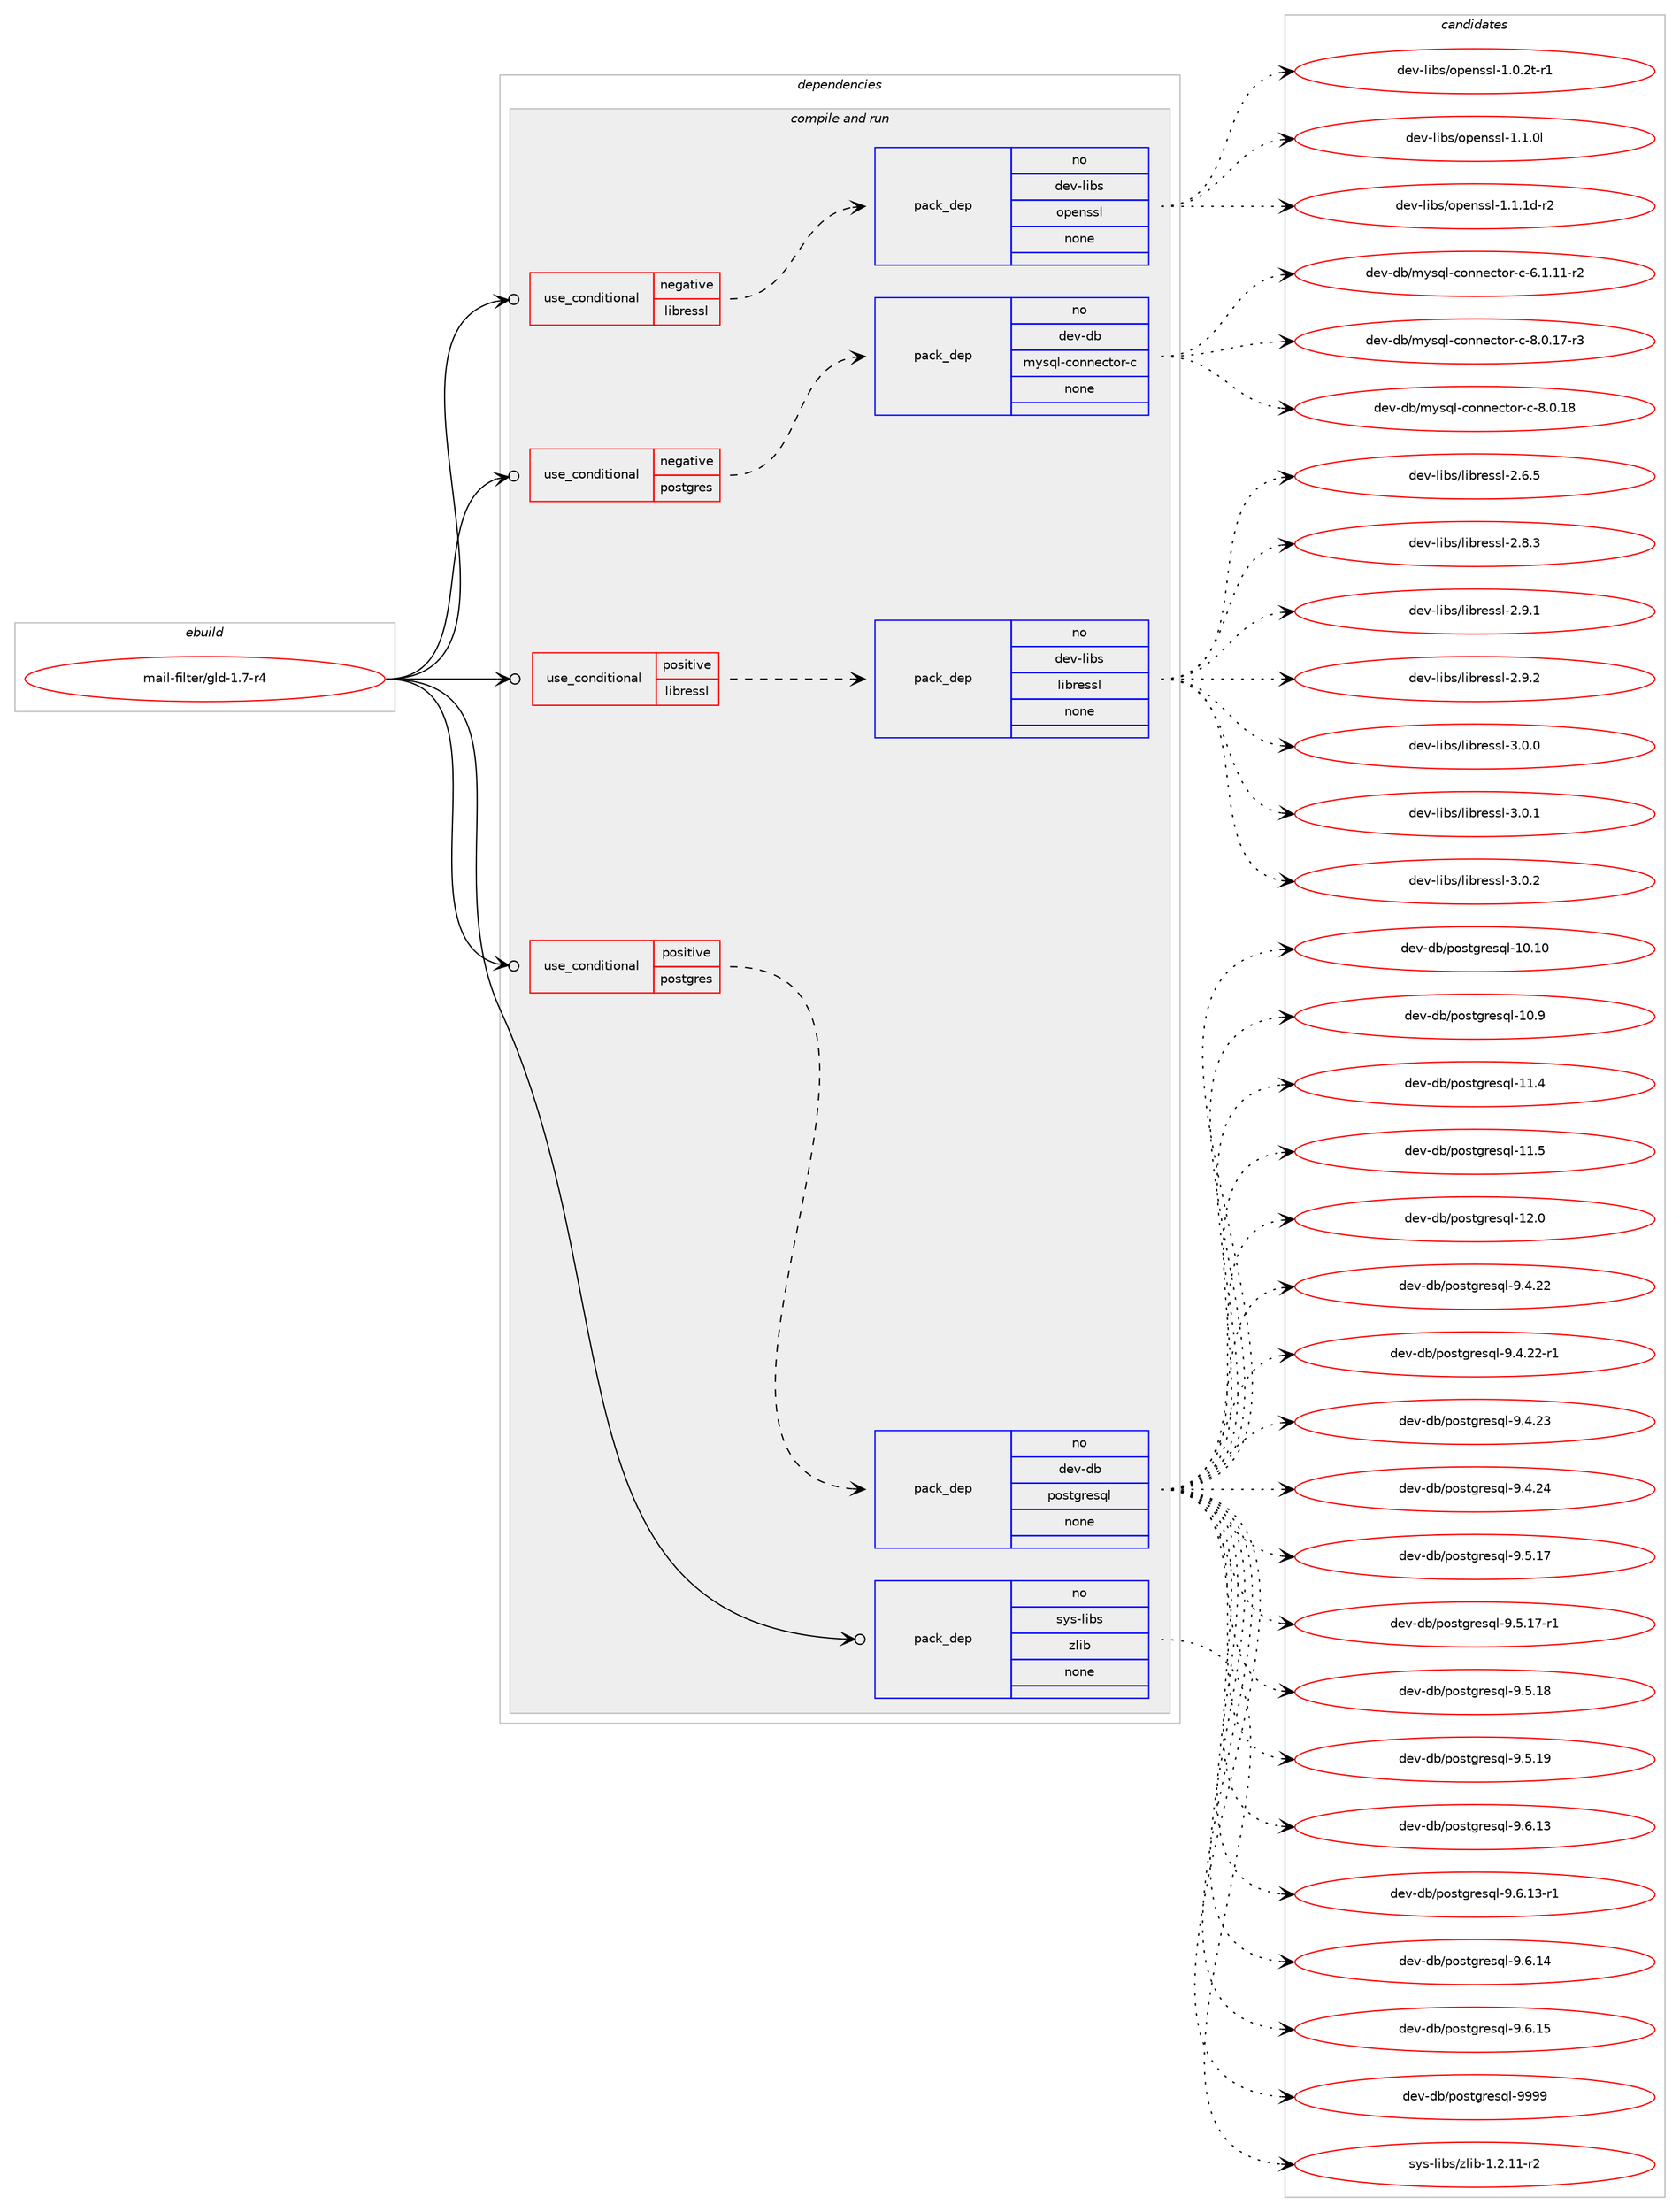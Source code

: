 digraph prolog {

# *************
# Graph options
# *************

newrank=true;
concentrate=true;
compound=true;
graph [rankdir=LR,fontname=Helvetica,fontsize=10,ranksep=1.5];#, ranksep=2.5, nodesep=0.2];
edge  [arrowhead=vee];
node  [fontname=Helvetica,fontsize=10];

# **********
# The ebuild
# **********

subgraph cluster_leftcol {
color=gray;
rank=same;
label=<<i>ebuild</i>>;
id [label="mail-filter/gld-1.7-r4", color=red, width=4, href="../mail-filter/gld-1.7-r4.svg"];
}

# ****************
# The dependencies
# ****************

subgraph cluster_midcol {
color=gray;
label=<<i>dependencies</i>>;
subgraph cluster_compile {
fillcolor="#eeeeee";
style=filled;
label=<<i>compile</i>>;
}
subgraph cluster_compileandrun {
fillcolor="#eeeeee";
style=filled;
label=<<i>compile and run</i>>;
subgraph cond188378 {
dependency772701 [label=<<TABLE BORDER="0" CELLBORDER="1" CELLSPACING="0" CELLPADDING="4"><TR><TD ROWSPAN="3" CELLPADDING="10">use_conditional</TD></TR><TR><TD>negative</TD></TR><TR><TD>libressl</TD></TR></TABLE>>, shape=none, color=red];
subgraph pack570933 {
dependency772702 [label=<<TABLE BORDER="0" CELLBORDER="1" CELLSPACING="0" CELLPADDING="4" WIDTH="220"><TR><TD ROWSPAN="6" CELLPADDING="30">pack_dep</TD></TR><TR><TD WIDTH="110">no</TD></TR><TR><TD>dev-libs</TD></TR><TR><TD>openssl</TD></TR><TR><TD>none</TD></TR><TR><TD></TD></TR></TABLE>>, shape=none, color=blue];
}
dependency772701:e -> dependency772702:w [weight=20,style="dashed",arrowhead="vee"];
}
id:e -> dependency772701:w [weight=20,style="solid",arrowhead="odotvee"];
subgraph cond188379 {
dependency772703 [label=<<TABLE BORDER="0" CELLBORDER="1" CELLSPACING="0" CELLPADDING="4"><TR><TD ROWSPAN="3" CELLPADDING="10">use_conditional</TD></TR><TR><TD>negative</TD></TR><TR><TD>postgres</TD></TR></TABLE>>, shape=none, color=red];
subgraph pack570934 {
dependency772704 [label=<<TABLE BORDER="0" CELLBORDER="1" CELLSPACING="0" CELLPADDING="4" WIDTH="220"><TR><TD ROWSPAN="6" CELLPADDING="30">pack_dep</TD></TR><TR><TD WIDTH="110">no</TD></TR><TR><TD>dev-db</TD></TR><TR><TD>mysql-connector-c</TD></TR><TR><TD>none</TD></TR><TR><TD></TD></TR></TABLE>>, shape=none, color=blue];
}
dependency772703:e -> dependency772704:w [weight=20,style="dashed",arrowhead="vee"];
}
id:e -> dependency772703:w [weight=20,style="solid",arrowhead="odotvee"];
subgraph cond188380 {
dependency772705 [label=<<TABLE BORDER="0" CELLBORDER="1" CELLSPACING="0" CELLPADDING="4"><TR><TD ROWSPAN="3" CELLPADDING="10">use_conditional</TD></TR><TR><TD>positive</TD></TR><TR><TD>libressl</TD></TR></TABLE>>, shape=none, color=red];
subgraph pack570935 {
dependency772706 [label=<<TABLE BORDER="0" CELLBORDER="1" CELLSPACING="0" CELLPADDING="4" WIDTH="220"><TR><TD ROWSPAN="6" CELLPADDING="30">pack_dep</TD></TR><TR><TD WIDTH="110">no</TD></TR><TR><TD>dev-libs</TD></TR><TR><TD>libressl</TD></TR><TR><TD>none</TD></TR><TR><TD></TD></TR></TABLE>>, shape=none, color=blue];
}
dependency772705:e -> dependency772706:w [weight=20,style="dashed",arrowhead="vee"];
}
id:e -> dependency772705:w [weight=20,style="solid",arrowhead="odotvee"];
subgraph cond188381 {
dependency772707 [label=<<TABLE BORDER="0" CELLBORDER="1" CELLSPACING="0" CELLPADDING="4"><TR><TD ROWSPAN="3" CELLPADDING="10">use_conditional</TD></TR><TR><TD>positive</TD></TR><TR><TD>postgres</TD></TR></TABLE>>, shape=none, color=red];
subgraph pack570936 {
dependency772708 [label=<<TABLE BORDER="0" CELLBORDER="1" CELLSPACING="0" CELLPADDING="4" WIDTH="220"><TR><TD ROWSPAN="6" CELLPADDING="30">pack_dep</TD></TR><TR><TD WIDTH="110">no</TD></TR><TR><TD>dev-db</TD></TR><TR><TD>postgresql</TD></TR><TR><TD>none</TD></TR><TR><TD></TD></TR></TABLE>>, shape=none, color=blue];
}
dependency772707:e -> dependency772708:w [weight=20,style="dashed",arrowhead="vee"];
}
id:e -> dependency772707:w [weight=20,style="solid",arrowhead="odotvee"];
subgraph pack570937 {
dependency772709 [label=<<TABLE BORDER="0" CELLBORDER="1" CELLSPACING="0" CELLPADDING="4" WIDTH="220"><TR><TD ROWSPAN="6" CELLPADDING="30">pack_dep</TD></TR><TR><TD WIDTH="110">no</TD></TR><TR><TD>sys-libs</TD></TR><TR><TD>zlib</TD></TR><TR><TD>none</TD></TR><TR><TD></TD></TR></TABLE>>, shape=none, color=blue];
}
id:e -> dependency772709:w [weight=20,style="solid",arrowhead="odotvee"];
}
subgraph cluster_run {
fillcolor="#eeeeee";
style=filled;
label=<<i>run</i>>;
}
}

# **************
# The candidates
# **************

subgraph cluster_choices {
rank=same;
color=gray;
label=<<i>candidates</i>>;

subgraph choice570933 {
color=black;
nodesep=1;
choice1001011184510810598115471111121011101151151084549464846501164511449 [label="dev-libs/openssl-1.0.2t-r1", color=red, width=4,href="../dev-libs/openssl-1.0.2t-r1.svg"];
choice100101118451081059811547111112101110115115108454946494648108 [label="dev-libs/openssl-1.1.0l", color=red, width=4,href="../dev-libs/openssl-1.1.0l.svg"];
choice1001011184510810598115471111121011101151151084549464946491004511450 [label="dev-libs/openssl-1.1.1d-r2", color=red, width=4,href="../dev-libs/openssl-1.1.1d-r2.svg"];
dependency772702:e -> choice1001011184510810598115471111121011101151151084549464846501164511449:w [style=dotted,weight="100"];
dependency772702:e -> choice100101118451081059811547111112101110115115108454946494648108:w [style=dotted,weight="100"];
dependency772702:e -> choice1001011184510810598115471111121011101151151084549464946491004511450:w [style=dotted,weight="100"];
}
subgraph choice570934 {
color=black;
nodesep=1;
choice1001011184510098471091211151131084599111110110101991161111144599455446494649494511450 [label="dev-db/mysql-connector-c-6.1.11-r2", color=red, width=4,href="../dev-db/mysql-connector-c-6.1.11-r2.svg"];
choice1001011184510098471091211151131084599111110110101991161111144599455646484649554511451 [label="dev-db/mysql-connector-c-8.0.17-r3", color=red, width=4,href="../dev-db/mysql-connector-c-8.0.17-r3.svg"];
choice100101118451009847109121115113108459911111011010199116111114459945564648464956 [label="dev-db/mysql-connector-c-8.0.18", color=red, width=4,href="../dev-db/mysql-connector-c-8.0.18.svg"];
dependency772704:e -> choice1001011184510098471091211151131084599111110110101991161111144599455446494649494511450:w [style=dotted,weight="100"];
dependency772704:e -> choice1001011184510098471091211151131084599111110110101991161111144599455646484649554511451:w [style=dotted,weight="100"];
dependency772704:e -> choice100101118451009847109121115113108459911111011010199116111114459945564648464956:w [style=dotted,weight="100"];
}
subgraph choice570935 {
color=black;
nodesep=1;
choice10010111845108105981154710810598114101115115108455046544653 [label="dev-libs/libressl-2.6.5", color=red, width=4,href="../dev-libs/libressl-2.6.5.svg"];
choice10010111845108105981154710810598114101115115108455046564651 [label="dev-libs/libressl-2.8.3", color=red, width=4,href="../dev-libs/libressl-2.8.3.svg"];
choice10010111845108105981154710810598114101115115108455046574649 [label="dev-libs/libressl-2.9.1", color=red, width=4,href="../dev-libs/libressl-2.9.1.svg"];
choice10010111845108105981154710810598114101115115108455046574650 [label="dev-libs/libressl-2.9.2", color=red, width=4,href="../dev-libs/libressl-2.9.2.svg"];
choice10010111845108105981154710810598114101115115108455146484648 [label="dev-libs/libressl-3.0.0", color=red, width=4,href="../dev-libs/libressl-3.0.0.svg"];
choice10010111845108105981154710810598114101115115108455146484649 [label="dev-libs/libressl-3.0.1", color=red, width=4,href="../dev-libs/libressl-3.0.1.svg"];
choice10010111845108105981154710810598114101115115108455146484650 [label="dev-libs/libressl-3.0.2", color=red, width=4,href="../dev-libs/libressl-3.0.2.svg"];
dependency772706:e -> choice10010111845108105981154710810598114101115115108455046544653:w [style=dotted,weight="100"];
dependency772706:e -> choice10010111845108105981154710810598114101115115108455046564651:w [style=dotted,weight="100"];
dependency772706:e -> choice10010111845108105981154710810598114101115115108455046574649:w [style=dotted,weight="100"];
dependency772706:e -> choice10010111845108105981154710810598114101115115108455046574650:w [style=dotted,weight="100"];
dependency772706:e -> choice10010111845108105981154710810598114101115115108455146484648:w [style=dotted,weight="100"];
dependency772706:e -> choice10010111845108105981154710810598114101115115108455146484649:w [style=dotted,weight="100"];
dependency772706:e -> choice10010111845108105981154710810598114101115115108455146484650:w [style=dotted,weight="100"];
}
subgraph choice570936 {
color=black;
nodesep=1;
choice100101118451009847112111115116103114101115113108454948464948 [label="dev-db/postgresql-10.10", color=red, width=4,href="../dev-db/postgresql-10.10.svg"];
choice1001011184510098471121111151161031141011151131084549484657 [label="dev-db/postgresql-10.9", color=red, width=4,href="../dev-db/postgresql-10.9.svg"];
choice1001011184510098471121111151161031141011151131084549494652 [label="dev-db/postgresql-11.4", color=red, width=4,href="../dev-db/postgresql-11.4.svg"];
choice1001011184510098471121111151161031141011151131084549494653 [label="dev-db/postgresql-11.5", color=red, width=4,href="../dev-db/postgresql-11.5.svg"];
choice1001011184510098471121111151161031141011151131084549504648 [label="dev-db/postgresql-12.0", color=red, width=4,href="../dev-db/postgresql-12.0.svg"];
choice10010111845100984711211111511610311410111511310845574652465050 [label="dev-db/postgresql-9.4.22", color=red, width=4,href="../dev-db/postgresql-9.4.22.svg"];
choice100101118451009847112111115116103114101115113108455746524650504511449 [label="dev-db/postgresql-9.4.22-r1", color=red, width=4,href="../dev-db/postgresql-9.4.22-r1.svg"];
choice10010111845100984711211111511610311410111511310845574652465051 [label="dev-db/postgresql-9.4.23", color=red, width=4,href="../dev-db/postgresql-9.4.23.svg"];
choice10010111845100984711211111511610311410111511310845574652465052 [label="dev-db/postgresql-9.4.24", color=red, width=4,href="../dev-db/postgresql-9.4.24.svg"];
choice10010111845100984711211111511610311410111511310845574653464955 [label="dev-db/postgresql-9.5.17", color=red, width=4,href="../dev-db/postgresql-9.5.17.svg"];
choice100101118451009847112111115116103114101115113108455746534649554511449 [label="dev-db/postgresql-9.5.17-r1", color=red, width=4,href="../dev-db/postgresql-9.5.17-r1.svg"];
choice10010111845100984711211111511610311410111511310845574653464956 [label="dev-db/postgresql-9.5.18", color=red, width=4,href="../dev-db/postgresql-9.5.18.svg"];
choice10010111845100984711211111511610311410111511310845574653464957 [label="dev-db/postgresql-9.5.19", color=red, width=4,href="../dev-db/postgresql-9.5.19.svg"];
choice10010111845100984711211111511610311410111511310845574654464951 [label="dev-db/postgresql-9.6.13", color=red, width=4,href="../dev-db/postgresql-9.6.13.svg"];
choice100101118451009847112111115116103114101115113108455746544649514511449 [label="dev-db/postgresql-9.6.13-r1", color=red, width=4,href="../dev-db/postgresql-9.6.13-r1.svg"];
choice10010111845100984711211111511610311410111511310845574654464952 [label="dev-db/postgresql-9.6.14", color=red, width=4,href="../dev-db/postgresql-9.6.14.svg"];
choice10010111845100984711211111511610311410111511310845574654464953 [label="dev-db/postgresql-9.6.15", color=red, width=4,href="../dev-db/postgresql-9.6.15.svg"];
choice1001011184510098471121111151161031141011151131084557575757 [label="dev-db/postgresql-9999", color=red, width=4,href="../dev-db/postgresql-9999.svg"];
dependency772708:e -> choice100101118451009847112111115116103114101115113108454948464948:w [style=dotted,weight="100"];
dependency772708:e -> choice1001011184510098471121111151161031141011151131084549484657:w [style=dotted,weight="100"];
dependency772708:e -> choice1001011184510098471121111151161031141011151131084549494652:w [style=dotted,weight="100"];
dependency772708:e -> choice1001011184510098471121111151161031141011151131084549494653:w [style=dotted,weight="100"];
dependency772708:e -> choice1001011184510098471121111151161031141011151131084549504648:w [style=dotted,weight="100"];
dependency772708:e -> choice10010111845100984711211111511610311410111511310845574652465050:w [style=dotted,weight="100"];
dependency772708:e -> choice100101118451009847112111115116103114101115113108455746524650504511449:w [style=dotted,weight="100"];
dependency772708:e -> choice10010111845100984711211111511610311410111511310845574652465051:w [style=dotted,weight="100"];
dependency772708:e -> choice10010111845100984711211111511610311410111511310845574652465052:w [style=dotted,weight="100"];
dependency772708:e -> choice10010111845100984711211111511610311410111511310845574653464955:w [style=dotted,weight="100"];
dependency772708:e -> choice100101118451009847112111115116103114101115113108455746534649554511449:w [style=dotted,weight="100"];
dependency772708:e -> choice10010111845100984711211111511610311410111511310845574653464956:w [style=dotted,weight="100"];
dependency772708:e -> choice10010111845100984711211111511610311410111511310845574653464957:w [style=dotted,weight="100"];
dependency772708:e -> choice10010111845100984711211111511610311410111511310845574654464951:w [style=dotted,weight="100"];
dependency772708:e -> choice100101118451009847112111115116103114101115113108455746544649514511449:w [style=dotted,weight="100"];
dependency772708:e -> choice10010111845100984711211111511610311410111511310845574654464952:w [style=dotted,weight="100"];
dependency772708:e -> choice10010111845100984711211111511610311410111511310845574654464953:w [style=dotted,weight="100"];
dependency772708:e -> choice1001011184510098471121111151161031141011151131084557575757:w [style=dotted,weight="100"];
}
subgraph choice570937 {
color=black;
nodesep=1;
choice11512111545108105981154712210810598454946504649494511450 [label="sys-libs/zlib-1.2.11-r2", color=red, width=4,href="../sys-libs/zlib-1.2.11-r2.svg"];
dependency772709:e -> choice11512111545108105981154712210810598454946504649494511450:w [style=dotted,weight="100"];
}
}

}
